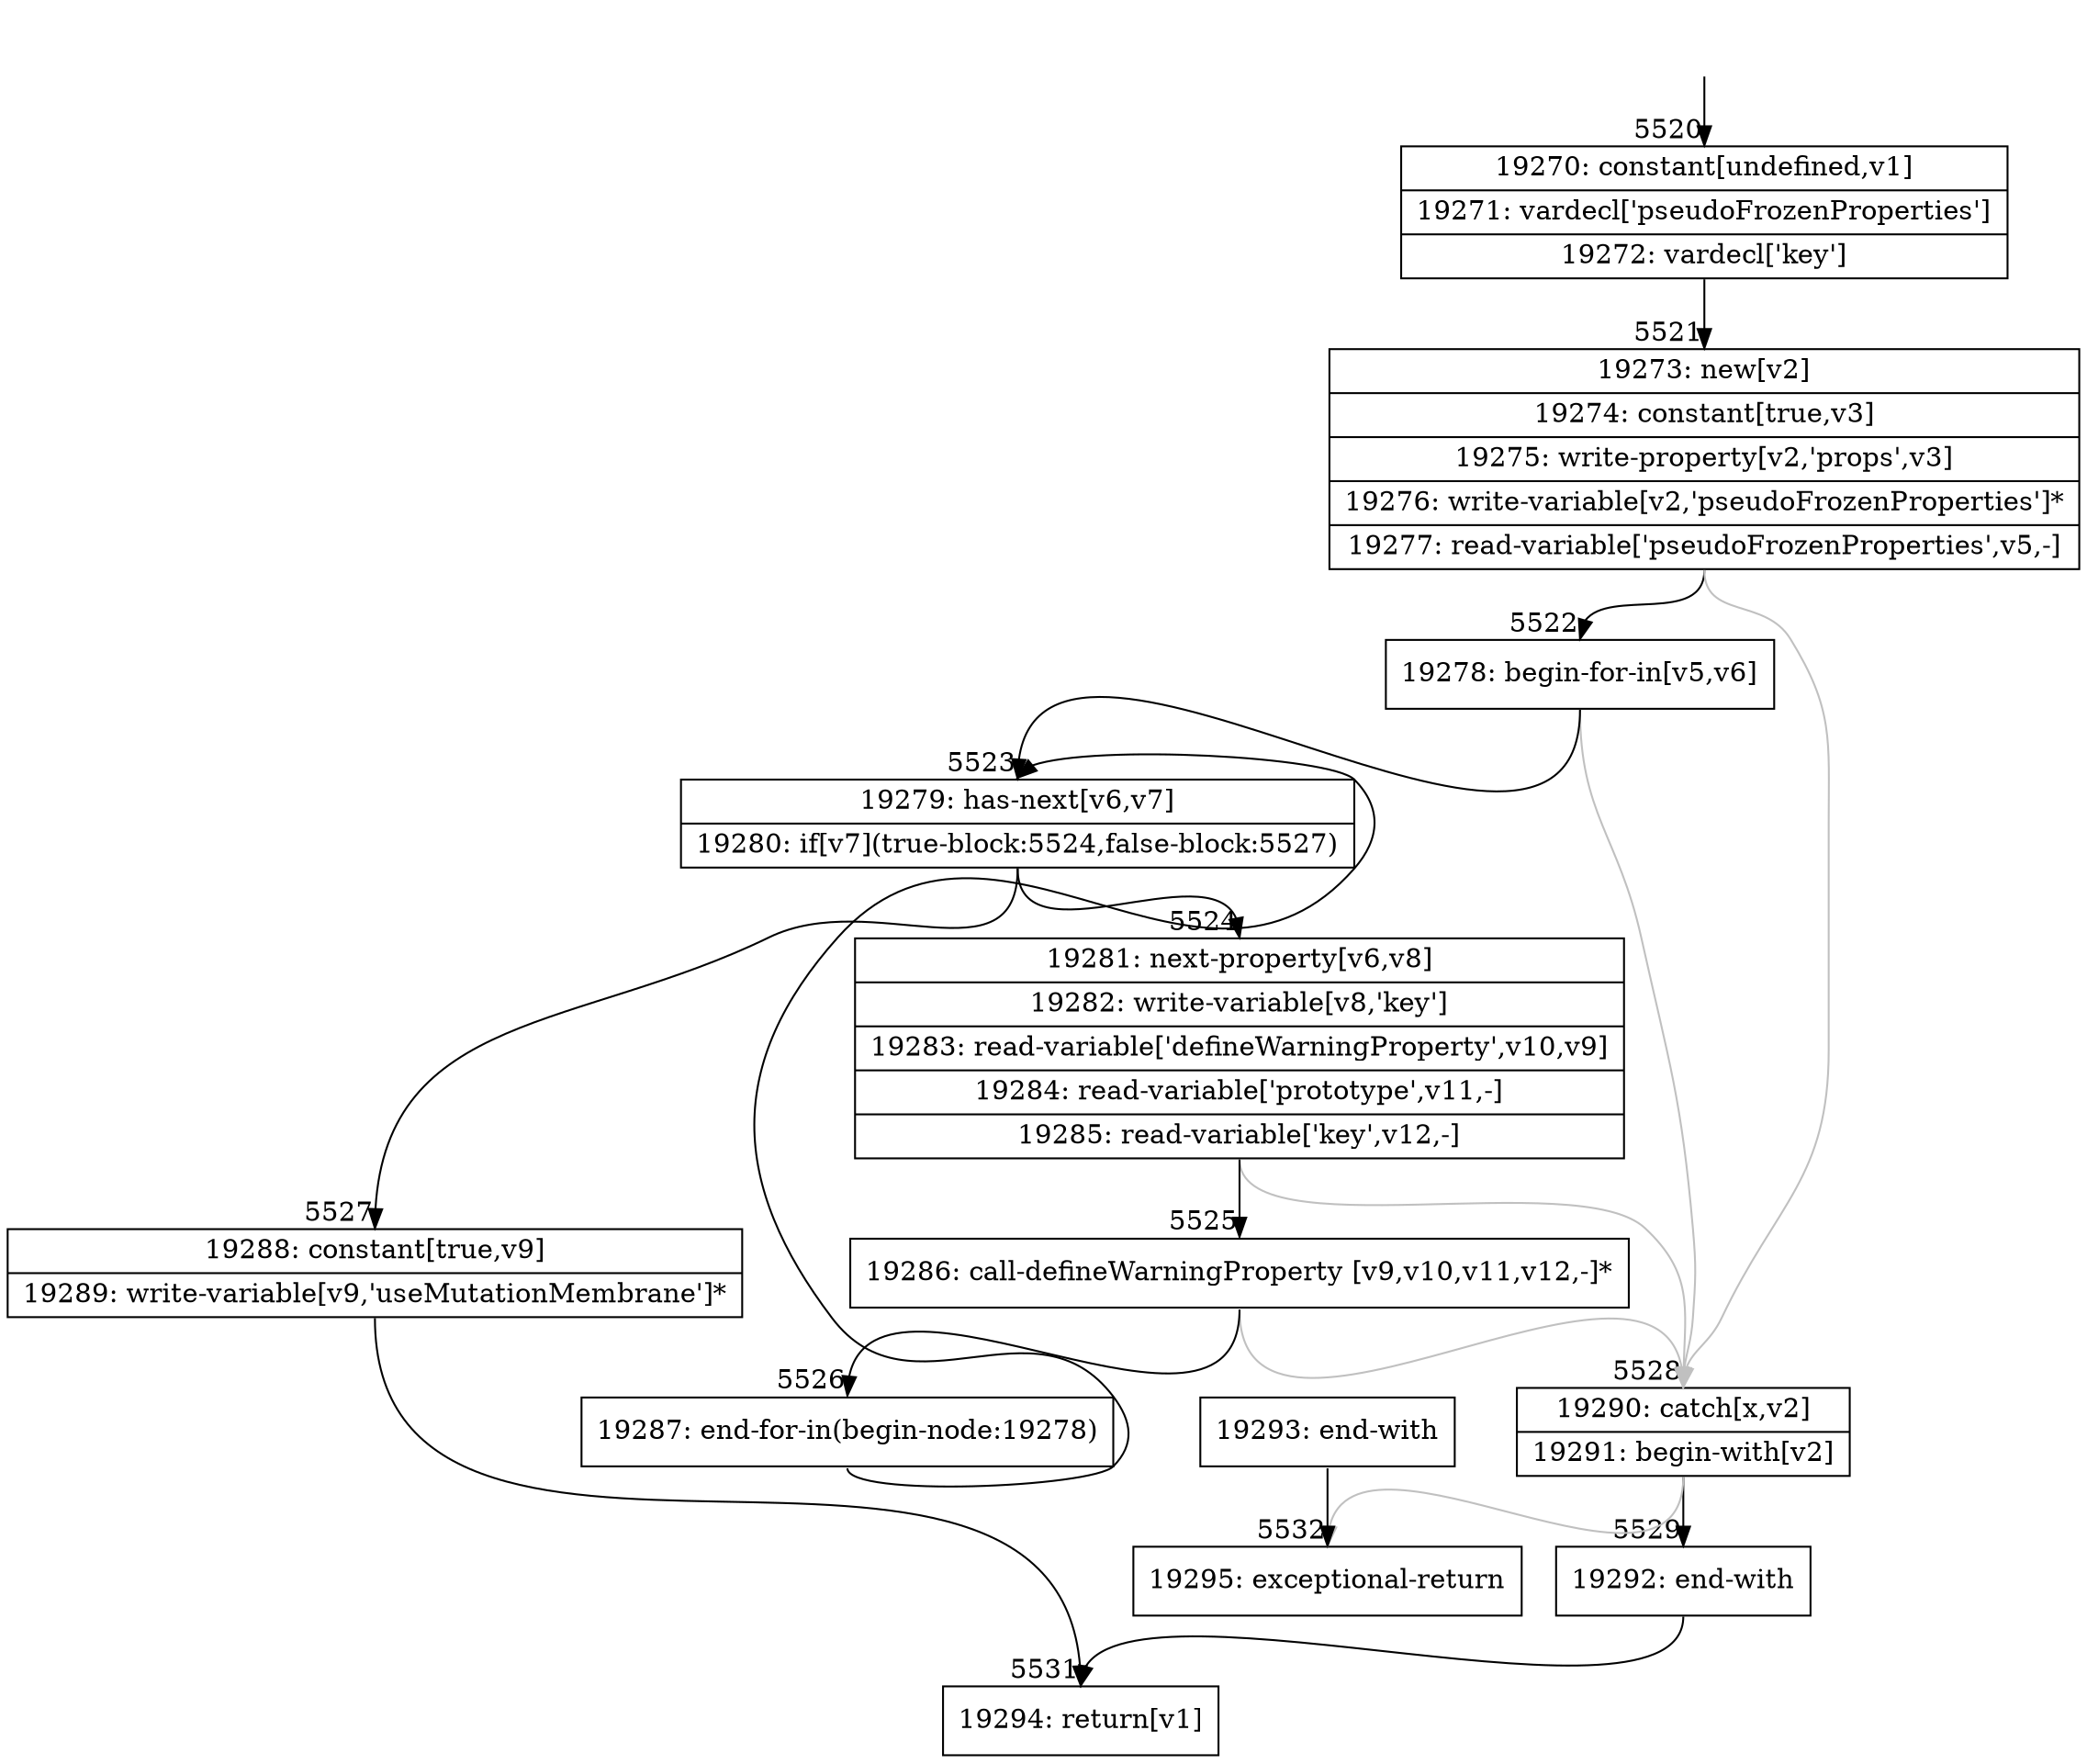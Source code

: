 digraph {
rankdir="TD"
BB_entry374[shape=none,label=""];
BB_entry374 -> BB5520 [tailport=s, headport=n, headlabel="    5520"]
BB5520 [shape=record label="{19270: constant[undefined,v1]|19271: vardecl['pseudoFrozenProperties']|19272: vardecl['key']}" ] 
BB5520 -> BB5521 [tailport=s, headport=n, headlabel="      5521"]
BB5521 [shape=record label="{19273: new[v2]|19274: constant[true,v3]|19275: write-property[v2,'props',v3]|19276: write-variable[v2,'pseudoFrozenProperties']*|19277: read-variable['pseudoFrozenProperties',v5,-]}" ] 
BB5521 -> BB5522 [tailport=s, headport=n, headlabel="      5522"]
BB5521 -> BB5528 [tailport=s, headport=n, color=gray, headlabel="      5528"]
BB5522 [shape=record label="{19278: begin-for-in[v5,v6]}" ] 
BB5522 -> BB5523 [tailport=s, headport=n, headlabel="      5523"]
BB5522 -> BB5528 [tailport=s, headport=n, color=gray]
BB5523 [shape=record label="{19279: has-next[v6,v7]|19280: if[v7](true-block:5524,false-block:5527)}" ] 
BB5523 -> BB5524 [tailport=s, headport=n, headlabel="      5524"]
BB5523 -> BB5527 [tailport=s, headport=n, headlabel="      5527"]
BB5524 [shape=record label="{19281: next-property[v6,v8]|19282: write-variable[v8,'key']|19283: read-variable['defineWarningProperty',v10,v9]|19284: read-variable['prototype',v11,-]|19285: read-variable['key',v12,-]}" ] 
BB5524 -> BB5525 [tailport=s, headport=n, headlabel="      5525"]
BB5524 -> BB5528 [tailport=s, headport=n, color=gray]
BB5525 [shape=record label="{19286: call-defineWarningProperty [v9,v10,v11,v12,-]*}" ] 
BB5525 -> BB5526 [tailport=s, headport=n, headlabel="      5526"]
BB5525 -> BB5528 [tailport=s, headport=n, color=gray]
BB5526 [shape=record label="{19287: end-for-in(begin-node:19278)}" ] 
BB5526 -> BB5523 [tailport=s, headport=n]
BB5527 [shape=record label="{19288: constant[true,v9]|19289: write-variable[v9,'useMutationMembrane']*}" ] 
BB5527 -> BB5531 [tailport=s, headport=n, headlabel="      5531"]
BB5528 [shape=record label="{19290: catch[x,v2]|19291: begin-with[v2]}" ] 
BB5528 -> BB5529 [tailport=s, headport=n, headlabel="      5529"]
BB5528 -> BB5532 [tailport=s, headport=n, color=gray, headlabel="      5532"]
BB5529 [shape=record label="{19292: end-with}" ] 
BB5529 -> BB5531 [tailport=s, headport=n]
BB5530 [shape=record label="{19293: end-with}" ] 
BB5530 -> BB5532 [tailport=s, headport=n]
BB5531 [shape=record label="{19294: return[v1]}" ] 
BB5532 [shape=record label="{19295: exceptional-return}" ] 
//#$~ 9877
}
